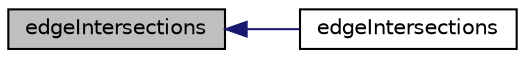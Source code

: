 digraph "edgeIntersections"
{
  bgcolor="transparent";
  edge [fontname="Helvetica",fontsize="10",labelfontname="Helvetica",labelfontsize="10"];
  node [fontname="Helvetica",fontsize="10",shape=record];
  rankdir="LR";
  Node1 [label="edgeIntersections",height=0.2,width=0.4,color="black", fillcolor="grey75", style="filled", fontcolor="black"];
  Node1 -> Node2 [dir="back",color="midnightblue",fontsize="10",style="solid",fontname="Helvetica"];
  Node2 [label="edgeIntersections",height=0.2,width=0.4,color="black",URL="$a00614.html#afa99c1043e2be47721e4e7012472c2bb",tooltip="Construct from surface and tolerance. "];
}
